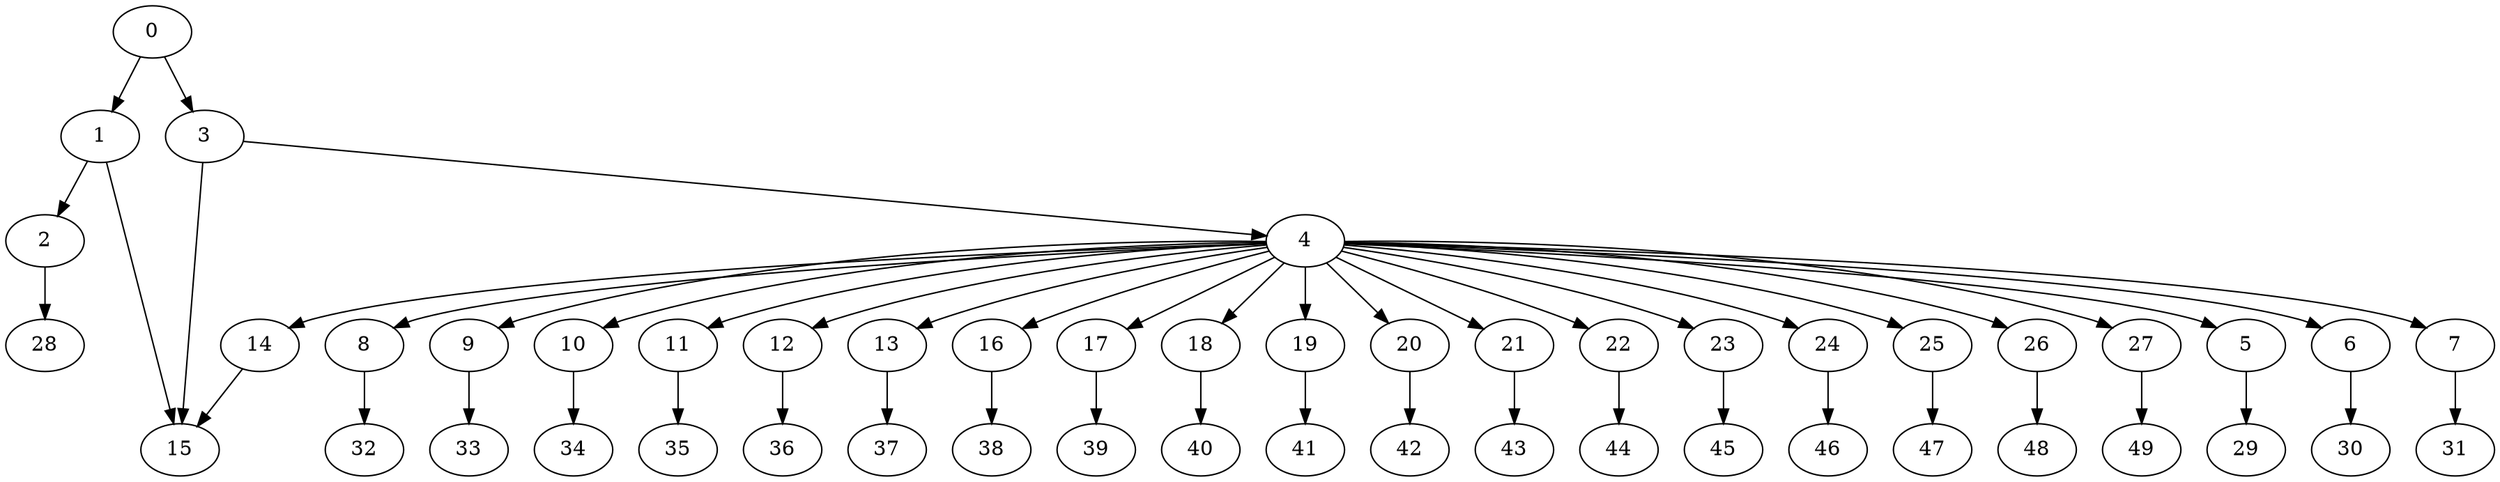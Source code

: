 digraph {
	0
	1
	2
	3
	4
	5
	6
	7
	8
	9
	10
	11
	12
	13
	14
	15
	16
	17
	18
	19
	20
	21
	22
	23
	24
	25
	26
	27
	28
	29
	30
	31
	32
	33
	34
	35
	36
	37
	38
	39
	40
	41
	42
	43
	44
	45
	46
	47
	48
	49
	4 -> 16
	4 -> 19
	18 -> 40
	23 -> 45
	4 -> 11
	4 -> 12
	4 -> 14
	1 -> 15
	3 -> 15
	14 -> 15
	27 -> 49
	11 -> 35
	16 -> 38
	17 -> 39
	3 -> 4
	4 -> 6
	4 -> 8
	6 -> 30
	8 -> 32
	25 -> 47
	1 -> 2
	4 -> 5
	4 -> 9
	4 -> 22
	24 -> 46
	4 -> 23
	4 -> 26
	19 -> 41
	7 -> 31
	9 -> 33
	10 -> 34
	0 -> 3
	4 -> 17
	4 -> 25
	2 -> 28
	4 -> 21
	5 -> 29
	12 -> 36
	20 -> 42
	0 -> 1
	4 -> 10
	4 -> 18
	4 -> 20
	4 -> 7
	4 -> 13
	4 -> 27
	26 -> 48
	4 -> 24
	13 -> 37
	21 -> 43
	22 -> 44
}
